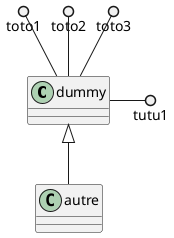 {
  "sha1": "fvikc9o85qgocq0wt0keq59n2vhidjg",
  "insertion": {
    "when": "2024-06-01T09:03:06.783Z",
    "user": "plantuml@gmail.com"
  }
}
@startuml
class dummy
toto1 ()-- dummy
toto2 ()-- dummy
toto3 ()-- dummy

dummy -() tutu1

dummy <|-- autre
@enduml
